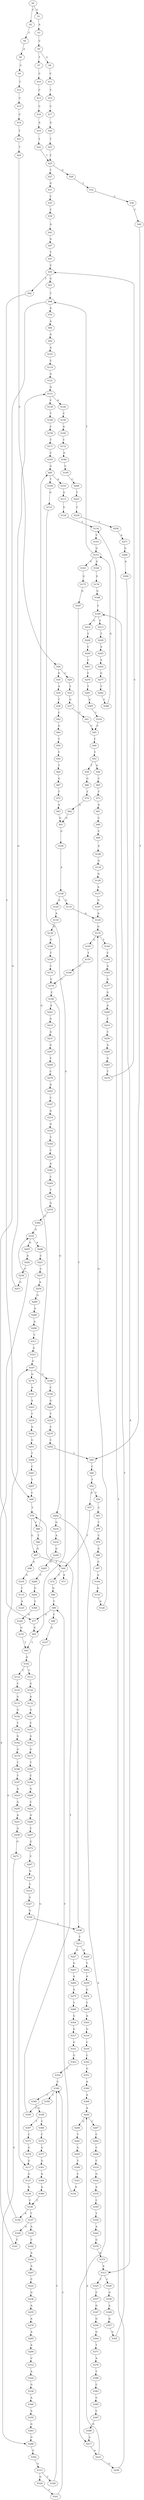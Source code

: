 strict digraph  {
	S0 -> S1 [ label = G ];
	S0 -> S2 [ label = C ];
	S1 -> S3 [ label = A ];
	S2 -> S4 [ label = C ];
	S3 -> S5 [ label = C ];
	S4 -> S6 [ label = A ];
	S5 -> S7 [ label = T ];
	S5 -> S8 [ label = G ];
	S6 -> S9 [ label = C ];
	S7 -> S10 [ label = C ];
	S8 -> S11 [ label = C ];
	S9 -> S12 [ label = C ];
	S10 -> S13 [ label = C ];
	S11 -> S14 [ label = C ];
	S12 -> S15 [ label = C ];
	S13 -> S16 [ label = C ];
	S14 -> S17 [ label = C ];
	S15 -> S18 [ label = C ];
	S16 -> S19 [ label = A ];
	S17 -> S20 [ label = A ];
	S18 -> S21 [ label = T ];
	S19 -> S22 [ label = T ];
	S20 -> S23 [ label = T ];
	S21 -> S24 [ label = T ];
	S22 -> S25 [ label = C ];
	S23 -> S25 [ label = C ];
	S24 -> S26 [ label = C ];
	S25 -> S27 [ label = T ];
	S25 -> S28 [ label = G ];
	S26 -> S29 [ label = C ];
	S26 -> S30 [ label = G ];
	S27 -> S31 [ label = G ];
	S28 -> S32 [ label = T ];
	S29 -> S33 [ label = T ];
	S30 -> S34 [ label = A ];
	S31 -> S35 [ label = C ];
	S32 -> S36 [ label = C ];
	S33 -> S37 [ label = G ];
	S34 -> S38 [ label = T ];
	S35 -> S39 [ label = C ];
	S36 -> S40 [ label = C ];
	S37 -> S41 [ label = T ];
	S38 -> S42 [ label = C ];
	S39 -> S43 [ label = A ];
	S40 -> S44 [ label = T ];
	S41 -> S45 [ label = C ];
	S42 -> S46 [ label = G ];
	S43 -> S47 [ label = G ];
	S44 -> S48 [ label = C ];
	S45 -> S49 [ label = C ];
	S46 -> S50 [ label = T ];
	S47 -> S51 [ label = T ];
	S48 -> S52 [ label = T ];
	S49 -> S53 [ label = T ];
	S50 -> S54 [ label = T ];
	S51 -> S55 [ label = C ];
	S52 -> S56 [ label = T ];
	S52 -> S57 [ label = G ];
	S53 -> S58 [ label = A ];
	S53 -> S59 [ label = T ];
	S54 -> S60 [ label = T ];
	S55 -> S61 [ label = G ];
	S55 -> S62 [ label = T ];
	S56 -> S63 [ label = C ];
	S57 -> S64 [ label = T ];
	S58 -> S65 [ label = C ];
	S59 -> S66 [ label = G ];
	S60 -> S67 [ label = G ];
	S61 -> S68 [ label = T ];
	S62 -> S69 [ label = C ];
	S63 -> S70 [ label = T ];
	S64 -> S71 [ label = A ];
	S64 -> S72 [ label = C ];
	S65 -> S73 [ label = T ];
	S66 -> S74 [ label = T ];
	S67 -> S75 [ label = T ];
	S68 -> S76 [ label = A ];
	S68 -> S77 [ label = G ];
	S69 -> S78 [ label = T ];
	S70 -> S79 [ label = C ];
	S72 -> S80 [ label = G ];
	S73 -> S81 [ label = A ];
	S74 -> S82 [ label = A ];
	S75 -> S83 [ label = A ];
	S76 -> S84 [ label = A ];
	S77 -> S85 [ label = G ];
	S78 -> S86 [ label = C ];
	S78 -> S87 [ label = G ];
	S79 -> S88 [ label = G ];
	S80 -> S89 [ label = T ];
	S81 -> S90 [ label = C ];
	S82 -> S91 [ label = G ];
	S83 -> S91 [ label = G ];
	S84 -> S92 [ label = G ];
	S85 -> S93 [ label = T ];
	S86 -> S94 [ label = T ];
	S86 -> S95 [ label = G ];
	S87 -> S96 [ label = A ];
	S87 -> S64 [ label = T ];
	S88 -> S97 [ label = G ];
	S89 -> S98 [ label = C ];
	S89 -> S77 [ label = G ];
	S90 -> S99 [ label = C ];
	S91 -> S100 [ label = G ];
	S92 -> S101 [ label = A ];
	S93 -> S102 [ label = A ];
	S94 -> S87 [ label = G ];
	S95 -> S103 [ label = A ];
	S95 -> S104 [ label = T ];
	S96 -> S105 [ label = G ];
	S97 -> S106 [ label = A ];
	S98 -> S107 [ label = G ];
	S99 -> S108 [ label = A ];
	S100 -> S109 [ label = A ];
	S101 -> S110 [ label = C ];
	S102 -> S111 [ label = T ];
	S102 -> S112 [ label = C ];
	S103 -> S113 [ label = A ];
	S104 -> S114 [ label = G ];
	S105 -> S115 [ label = T ];
	S106 -> S116 [ label = G ];
	S107 -> S117 [ label = G ];
	S108 -> S118 [ label = G ];
	S109 -> S119 [ label = G ];
	S109 -> S120 [ label = A ];
	S110 -> S121 [ label = G ];
	S111 -> S122 [ label = G ];
	S112 -> S123 [ label = C ];
	S113 -> S124 [ label = G ];
	S114 -> S85 [ label = G ];
	S115 -> S125 [ label = A ];
	S116 -> S126 [ label = A ];
	S117 -> S127 [ label = A ];
	S118 -> S128 [ label = G ];
	S119 -> S129 [ label = A ];
	S120 -> S130 [ label = A ];
	S121 -> S131 [ label = G ];
	S122 -> S132 [ label = A ];
	S123 -> S133 [ label = G ];
	S124 -> S134 [ label = T ];
	S126 -> S135 [ label = G ];
	S127 -> S136 [ label = A ];
	S128 -> S137 [ label = A ];
	S129 -> S135 [ label = G ];
	S130 -> S138 [ label = G ];
	S131 -> S139 [ label = C ];
	S131 -> S140 [ label = A ];
	S132 -> S141 [ label = G ];
	S133 -> S142 [ label = G ];
	S134 -> S143 [ label = C ];
	S135 -> S144 [ label = T ];
	S135 -> S145 [ label = G ];
	S136 -> S146 [ label = C ];
	S137 -> S147 [ label = G ];
	S138 -> S148 [ label = G ];
	S139 -> S149 [ label = T ];
	S140 -> S150 [ label = C ];
	S141 -> S151 [ label = C ];
	S142 -> S152 [ label = T ];
	S143 -> S153 [ label = G ];
	S144 -> S154 [ label = C ];
	S145 -> S155 [ label = T ];
	S146 -> S156 [ label = A ];
	S146 -> S157 [ label = T ];
	S147 -> S129 [ label = A ];
	S148 -> S158 [ label = T ];
	S149 -> S159 [ label = C ];
	S150 -> S160 [ label = A ];
	S151 -> S161 [ label = G ];
	S152 -> S162 [ label = G ];
	S153 -> S163 [ label = C ];
	S153 -> S68 [ label = T ];
	S153 -> S164 [ label = A ];
	S154 -> S165 [ label = A ];
	S155 -> S166 [ label = C ];
	S156 -> S167 [ label = G ];
	S157 -> S168 [ label = G ];
	S157 -> S169 [ label = A ];
	S158 -> S170 [ label = C ];
	S159 -> S171 [ label = T ];
	S160 -> S172 [ label = C ];
	S161 -> S173 [ label = G ];
	S162 -> S174 [ label = G ];
	S163 -> S175 [ label = G ];
	S164 -> S176 [ label = G ];
	S165 -> S177 [ label = G ];
	S166 -> S178 [ label = C ];
	S167 -> S179 [ label = G ];
	S167 -> S180 [ label = C ];
	S168 -> S181 [ label = C ];
	S169 -> S182 [ label = C ];
	S170 -> S178 [ label = C ];
	S171 -> S183 [ label = C ];
	S172 -> S184 [ label = A ];
	S173 -> S185 [ label = T ];
	S174 -> S186 [ label = T ];
	S175 -> S187 [ label = G ];
	S176 -> S188 [ label = G ];
	S177 -> S189 [ label = G ];
	S178 -> S190 [ label = C ];
	S179 -> S191 [ label = A ];
	S180 -> S192 [ label = C ];
	S181 -> S193 [ label = A ];
	S182 -> S194 [ label = A ];
	S183 -> S95 [ label = G ];
	S184 -> S195 [ label = C ];
	S185 -> S196 [ label = C ];
	S186 -> S197 [ label = T ];
	S187 -> S198 [ label = C ];
	S188 -> S199 [ label = T ];
	S189 -> S200 [ label = A ];
	S190 -> S201 [ label = A ];
	S190 -> S202 [ label = G ];
	S191 -> S203 [ label = A ];
	S192 -> S204 [ label = G ];
	S193 -> S205 [ label = G ];
	S193 -> S206 [ label = A ];
	S194 -> S207 [ label = A ];
	S195 -> S208 [ label = C ];
	S196 -> S209 [ label = G ];
	S197 -> S210 [ label = A ];
	S198 -> S211 [ label = T ];
	S199 -> S212 [ label = G ];
	S199 -> S213 [ label = A ];
	S200 -> S214 [ label = C ];
	S201 -> S215 [ label = G ];
	S202 -> S216 [ label = G ];
	S202 -> S217 [ label = A ];
	S203 -> S218 [ label = T ];
	S204 -> S219 [ label = T ];
	S205 -> S220 [ label = A ];
	S206 -> S221 [ label = C ];
	S207 -> S222 [ label = C ];
	S208 -> S223 [ label = T ];
	S209 -> S224 [ label = C ];
	S210 -> S225 [ label = G ];
	S211 -> S226 [ label = A ];
	S211 -> S227 [ label = G ];
	S212 -> S228 [ label = T ];
	S213 -> S229 [ label = T ];
	S214 -> S230 [ label = C ];
	S215 -> S231 [ label = A ];
	S216 -> S232 [ label = A ];
	S217 -> S233 [ label = A ];
	S218 -> S234 [ label = A ];
	S219 -> S235 [ label = C ];
	S220 -> S236 [ label = C ];
	S221 -> S237 [ label = C ];
	S222 -> S238 [ label = G ];
	S223 -> S239 [ label = C ];
	S224 -> S240 [ label = A ];
	S225 -> S241 [ label = A ];
	S226 -> S242 [ label = T ];
	S227 -> S243 [ label = G ];
	S228 -> S244 [ label = C ];
	S229 -> S245 [ label = A ];
	S230 -> S246 [ label = A ];
	S231 -> S247 [ label = G ];
	S232 -> S248 [ label = G ];
	S233 -> S249 [ label = A ];
	S233 -> S250 [ label = G ];
	S234 -> S251 [ label = G ];
	S235 -> S252 [ label = C ];
	S236 -> S253 [ label = G ];
	S237 -> S254 [ label = A ];
	S238 -> S255 [ label = A ];
	S239 -> S256 [ label = T ];
	S240 -> S257 [ label = C ];
	S241 -> S258 [ label = A ];
	S242 -> S259 [ label = A ];
	S243 -> S260 [ label = A ];
	S244 -> S261 [ label = C ];
	S245 -> S262 [ label = A ];
	S246 -> S263 [ label = G ];
	S247 -> S264 [ label = C ];
	S248 -> S265 [ label = G ];
	S249 -> S266 [ label = G ];
	S249 -> S267 [ label = C ];
	S250 -> S134 [ label = T ];
	S251 -> S268 [ label = T ];
	S252 -> S44 [ label = T ];
	S253 -> S131 [ label = G ];
	S254 -> S269 [ label = G ];
	S255 -> S270 [ label = A ];
	S256 -> S271 [ label = A ];
	S257 -> S272 [ label = G ];
	S258 -> S273 [ label = G ];
	S259 -> S274 [ label = G ];
	S260 -> S275 [ label = A ];
	S261 -> S276 [ label = C ];
	S262 -> S277 [ label = G ];
	S263 -> S278 [ label = T ];
	S264 -> S279 [ label = C ];
	S265 -> S280 [ label = C ];
	S266 -> S281 [ label = T ];
	S267 -> S282 [ label = C ];
	S268 -> S283 [ label = C ];
	S269 -> S284 [ label = A ];
	S270 -> S285 [ label = A ];
	S271 -> S286 [ label = G ];
	S272 -> S287 [ label = C ];
	S273 -> S288 [ label = G ];
	S274 -> S289 [ label = T ];
	S275 -> S290 [ label = T ];
	S276 -> S291 [ label = T ];
	S277 -> S292 [ label = T ];
	S278 -> S55 [ label = C ];
	S279 -> S293 [ label = A ];
	S280 -> S294 [ label = G ];
	S281 -> S295 [ label = G ];
	S282 -> S296 [ label = C ];
	S283 -> S297 [ label = T ];
	S284 -> S298 [ label = A ];
	S285 -> S299 [ label = A ];
	S286 -> S300 [ label = A ];
	S287 -> S301 [ label = G ];
	S288 -> S302 [ label = G ];
	S289 -> S303 [ label = A ];
	S290 -> S304 [ label = G ];
	S291 -> S305 [ label = G ];
	S292 -> S306 [ label = C ];
	S293 -> S307 [ label = C ];
	S294 -> S308 [ label = T ];
	S295 -> S309 [ label = T ];
	S296 -> S310 [ label = C ];
	S297 -> S69 [ label = C ];
	S298 -> S311 [ label = C ];
	S299 -> S312 [ label = C ];
	S300 -> S313 [ label = A ];
	S301 -> S314 [ label = C ];
	S302 -> S315 [ label = G ];
	S303 -> S316 [ label = G ];
	S304 -> S317 [ label = G ];
	S305 -> S318 [ label = T ];
	S306 -> S153 [ label = G ];
	S307 -> S319 [ label = G ];
	S308 -> S320 [ label = G ];
	S309 -> S321 [ label = C ];
	S310 -> S322 [ label = G ];
	S311 -> S323 [ label = A ];
	S312 -> S324 [ label = A ];
	S313 -> S325 [ label = T ];
	S313 -> S326 [ label = C ];
	S314 -> S327 [ label = G ];
	S315 -> S328 [ label = T ];
	S315 -> S329 [ label = G ];
	S316 -> S330 [ label = C ];
	S317 -> S331 [ label = G ];
	S318 -> S45 [ label = C ];
	S319 -> S332 [ label = G ];
	S320 -> S333 [ label = G ];
	S321 -> S334 [ label = G ];
	S322 -> S335 [ label = A ];
	S323 -> S167 [ label = G ];
	S324 -> S336 [ label = G ];
	S325 -> S337 [ label = C ];
	S326 -> S338 [ label = G ];
	S327 -> S339 [ label = G ];
	S328 -> S340 [ label = C ];
	S329 -> S341 [ label = T ];
	S330 -> S342 [ label = C ];
	S331 -> S343 [ label = G ];
	S332 -> S344 [ label = T ];
	S333 -> S93 [ label = T ];
	S334 -> S89 [ label = T ];
	S335 -> S345 [ label = C ];
	S336 -> S346 [ label = A ];
	S337 -> S347 [ label = G ];
	S338 -> S348 [ label = A ];
	S339 -> S198 [ label = C ];
	S340 -> S349 [ label = C ];
	S340 -> S350 [ label = T ];
	S341 -> S340 [ label = C ];
	S342 -> S351 [ label = G ];
	S343 -> S352 [ label = T ];
	S344 -> S353 [ label = T ];
	S345 -> S354 [ label = T ];
	S346 -> S355 [ label = A ];
	S347 -> S356 [ label = G ];
	S348 -> S357 [ label = G ];
	S349 -> S358 [ label = G ];
	S350 -> S359 [ label = C ];
	S351 -> S360 [ label = A ];
	S352 -> S340 [ label = C ];
	S353 -> S361 [ label = A ];
	S354 -> S362 [ label = A ];
	S355 -> S363 [ label = G ];
	S356 -> S364 [ label = G ];
	S357 -> S365 [ label = G ];
	S358 -> S366 [ label = C ];
	S358 -> S367 [ label = T ];
	S359 -> S78 [ label = T ];
	S360 -> S368 [ label = A ];
	S361 -> S369 [ label = C ];
	S362 -> S370 [ label = G ];
	S363 -> S288 [ label = G ];
	S364 -> S371 [ label = T ];
	S365 -> S199 [ label = T ];
	S366 -> S372 [ label = C ];
	S367 -> S373 [ label = C ];
	S368 -> S249 [ label = A ];
	S369 -> S374 [ label = T ];
	S370 -> S375 [ label = A ];
	S371 -> S376 [ label = A ];
	S372 -> S377 [ label = G ];
	S373 -> S378 [ label = G ];
	S374 -> S379 [ label = G ];
	S375 -> S313 [ label = A ];
	S376 -> S380 [ label = T ];
	S377 -> S381 [ label = G ];
	S378 -> S117 [ label = G ];
	S379 -> S382 [ label = C ];
	S380 -> S383 [ label = C ];
	S381 -> S384 [ label = A ];
	S382 -> S193 [ label = A ];
	S383 -> S385 [ label = C ];
	S384 -> S386 [ label = A ];
	S385 -> S387 [ label = C ];
	S386 -> S146 [ label = C ];
	S387 -> S388 [ label = G ];
	S388 -> S217 [ label = A ];
}
